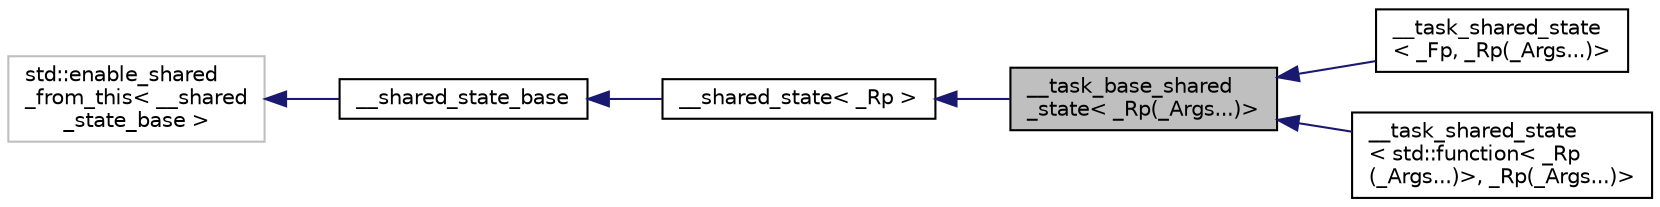 digraph "__task_base_shared_state&lt; _Rp(_Args...)&gt;"
{
  edge [fontname="Helvetica",fontsize="10",labelfontname="Helvetica",labelfontsize="10"];
  node [fontname="Helvetica",fontsize="10",shape=record];
  rankdir="LR";
  Node1 [label="__task_base_shared\l_state\< _Rp(_Args...)\>",height=0.2,width=0.4,color="black", fillcolor="grey75", style="filled" fontcolor="black"];
  Node2 -> Node1 [dir="back",color="midnightblue",fontsize="10",style="solid",fontname="Helvetica"];
  Node2 [label="__shared_state\< _Rp \>",height=0.2,width=0.4,color="black", fillcolor="white", style="filled",URL="$struct____shared__state.xhtml"];
  Node3 -> Node2 [dir="back",color="midnightblue",fontsize="10",style="solid",fontname="Helvetica"];
  Node3 [label="__shared_state_base",height=0.2,width=0.4,color="black", fillcolor="white", style="filled",URL="$struct____shared__state__base.xhtml"];
  Node4 -> Node3 [dir="back",color="midnightblue",fontsize="10",style="solid",fontname="Helvetica"];
  Node4 [label="std::enable_shared\l_from_this\< __shared\l_state_base \>",height=0.2,width=0.4,color="grey75", fillcolor="white", style="filled"];
  Node1 -> Node5 [dir="back",color="midnightblue",fontsize="10",style="solid",fontname="Helvetica"];
  Node5 [label="__task_shared_state\l\< _Fp, _Rp(_Args...)\>",height=0.2,width=0.4,color="black", fillcolor="white", style="filled",URL="$struct____task__shared__state_3_01___fp_00_01___rp_07___args_8_8_8_08_4.xhtml"];
  Node1 -> Node6 [dir="back",color="midnightblue",fontsize="10",style="solid",fontname="Helvetica"];
  Node6 [label="__task_shared_state\l\< std::function\< _Rp\l(_Args...)\>, _Rp(_Args...)\>",height=0.2,width=0.4,color="black", fillcolor="white", style="filled",URL="$struct____task__shared__state_3_01std_1_1function_3_01___rp_07___args_8_8_8_08_4_00_01___rp_07___args_8_8_8_08_4.xhtml"];
}
